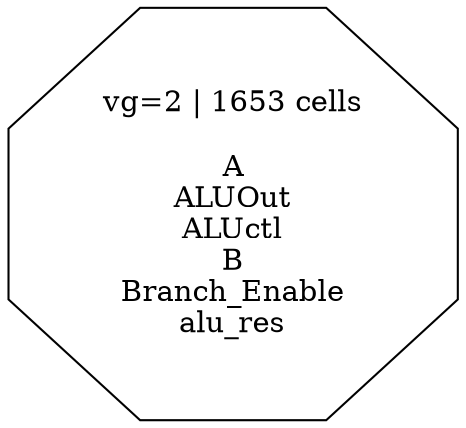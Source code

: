 digraph "alu" {
  rankdir = LR;
	n2 [shape=octagon,label="vg=2 | 1653 cells\n\nA\nALUOut\nALUctl\nB\nBranch_Enable\nalu_res"];
}
